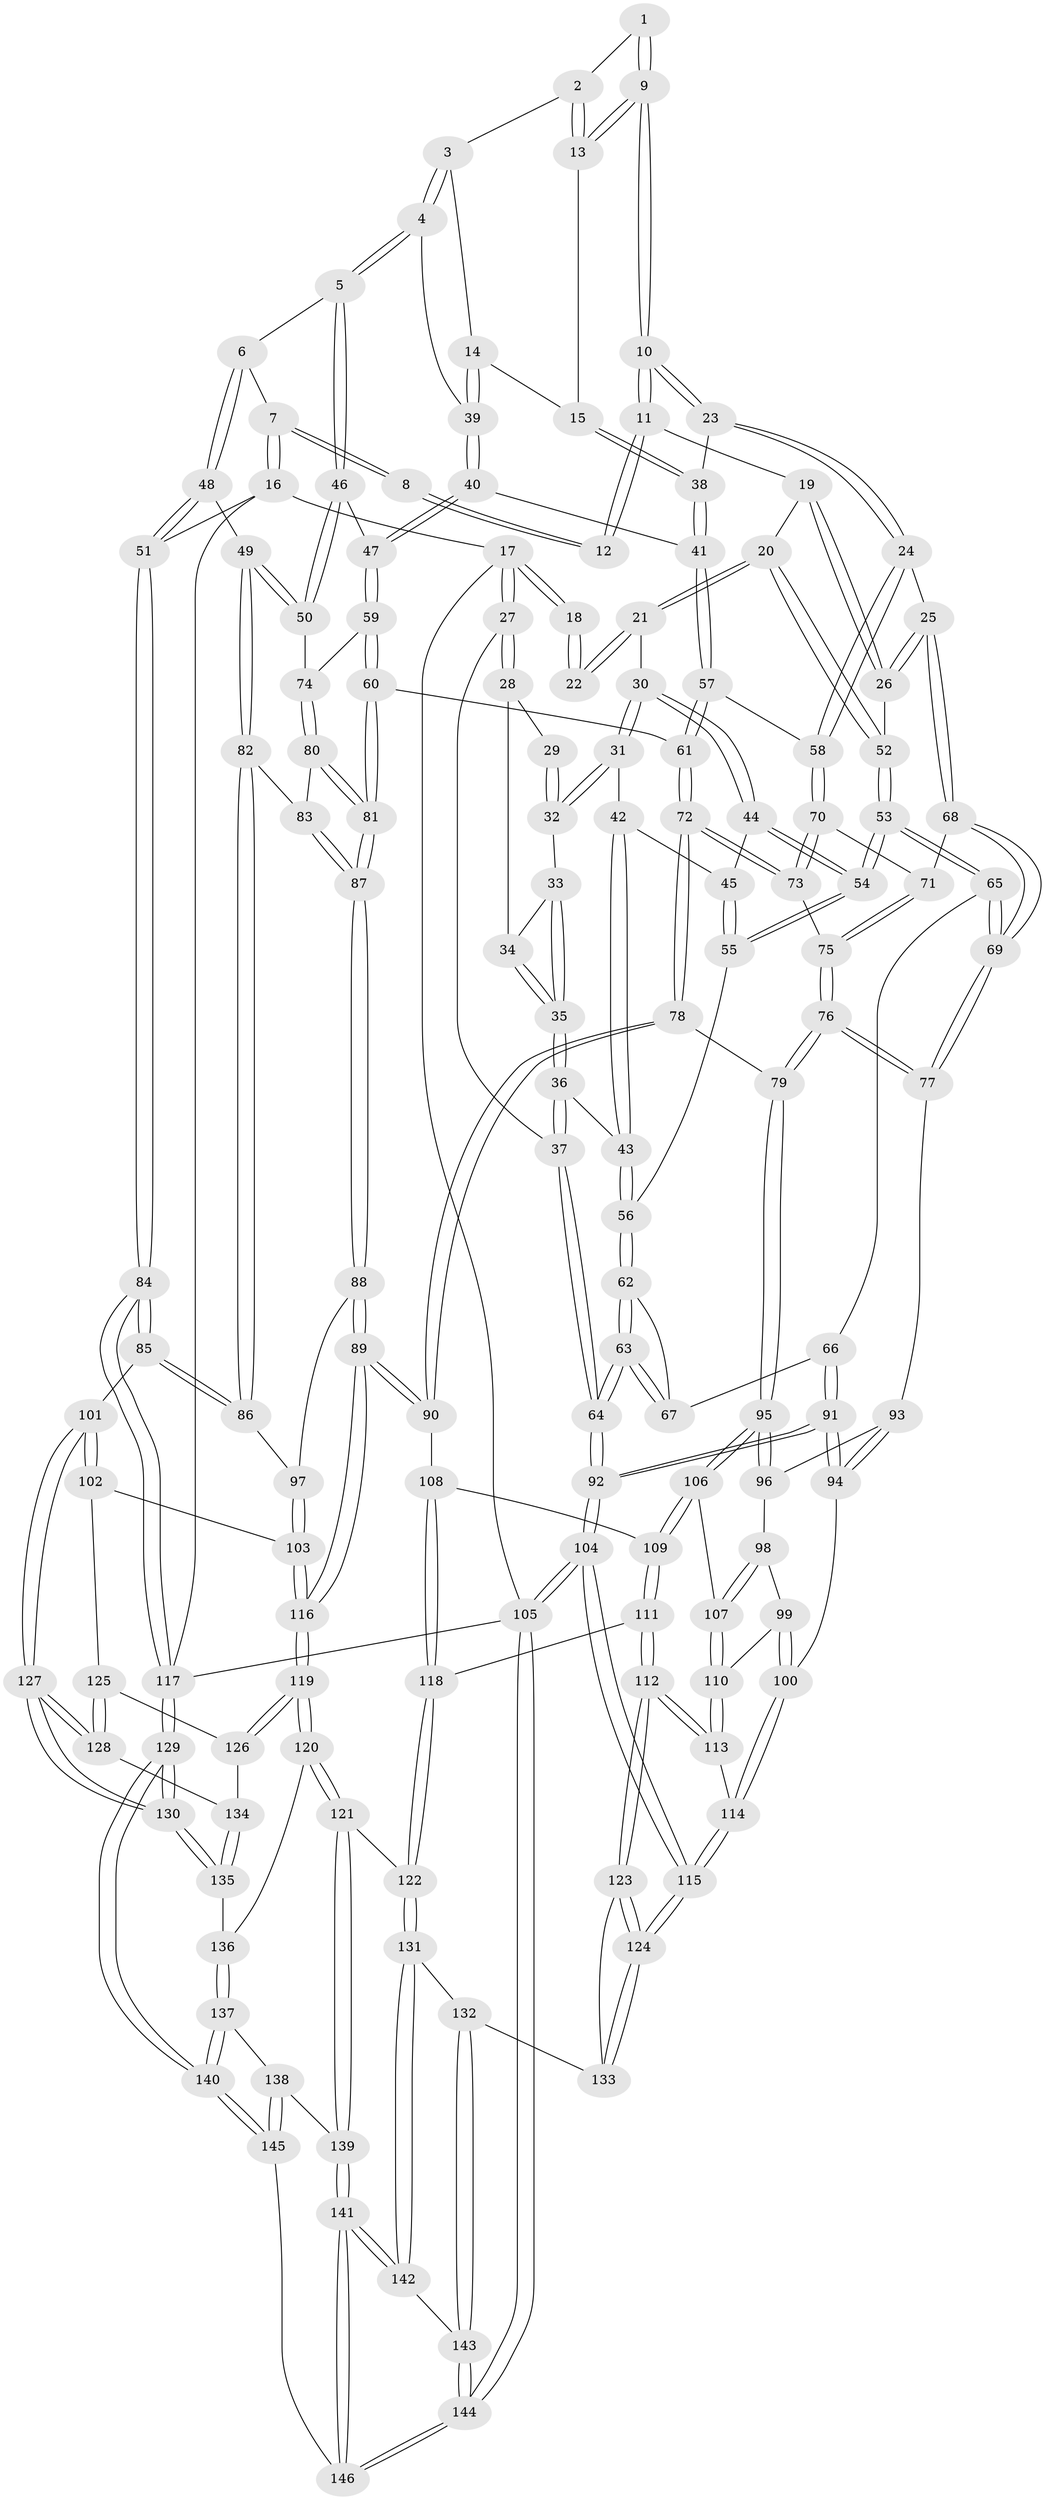 // Generated by graph-tools (version 1.1) at 2025/03/03/09/25 03:03:28]
// undirected, 146 vertices, 362 edges
graph export_dot {
graph [start="1"]
  node [color=gray90,style=filled];
  1 [pos="+0.6157107531636651+0"];
  2 [pos="+0.6556298577860245+0.010845753853470025"];
  3 [pos="+0.6782455556048533+0.04554339854803885"];
  4 [pos="+0.8298826636609846+0.15829374979966265"];
  5 [pos="+0.8371670229856996+0.15941315978161782"];
  6 [pos="+0.8584063150431307+0.15370082734109444"];
  7 [pos="+1+0"];
  8 [pos="+0.5973528117659045+0"];
  9 [pos="+0.5461617504819776+0.17245244504903656"];
  10 [pos="+0.5082015676560827+0.2003033384545965"];
  11 [pos="+0.38752668520889816+0"];
  12 [pos="+0.38073725309363593+0"];
  13 [pos="+0.6033188480745887+0.15764783705117705"];
  14 [pos="+0.6723658791519179+0.17822779743652756"];
  15 [pos="+0.6488969280314218+0.1755631492726699"];
  16 [pos="+1+0"];
  17 [pos="+0+0"];
  18 [pos="+0.15116145283645455+0"];
  19 [pos="+0.36325648664279847+0.03742252998162246"];
  20 [pos="+0.2767985004432505+0.21349024089352928"];
  21 [pos="+0.24796019499262317+0.2086166866181612"];
  22 [pos="+0.15836419900132884+0.10587435763961184"];
  23 [pos="+0.5054593128475733+0.21365734321454957"];
  24 [pos="+0.4483521563083317+0.2849044499431142"];
  25 [pos="+0.42288682707621517+0.2874167417557287"];
  26 [pos="+0.41328209667817467+0.2824527895437222"];
  27 [pos="+0+0"];
  28 [pos="+0.023508306158429776+0.15254908772823683"];
  29 [pos="+0.15682869306530767+0.10752138247546145"];
  30 [pos="+0.20645775976842556+0.23818684245928376"];
  31 [pos="+0.11197418748938134+0.21171153490114422"];
  32 [pos="+0.10444626479577002+0.19646884928346733"];
  33 [pos="+0.08729932000720074+0.19722896589384928"];
  34 [pos="+0.04334280586954376+0.173125953499612"];
  35 [pos="+0.023404479172791627+0.26792896966225005"];
  36 [pos="+0.009778192982170492+0.2895407982632026"];
  37 [pos="+0+0.33206571800982154"];
  38 [pos="+0.5946067510193855+0.24949715442843878"];
  39 [pos="+0.6953811961380563+0.19853099597575993"];
  40 [pos="+0.6718094363699489+0.286146006590555"];
  41 [pos="+0.650982875232031+0.2897411909905104"];
  42 [pos="+0.11043606549876182+0.25039014659077335"];
  43 [pos="+0.0671058662619053+0.3015982747374152"];
  44 [pos="+0.19667822075214386+0.25158082089183315"];
  45 [pos="+0.1606517862269833+0.27066501499021023"];
  46 [pos="+0.7601693589028724+0.3302948679392904"];
  47 [pos="+0.739867323419863+0.33397256138175047"];
  48 [pos="+0.9735419355769998+0.31892922704615007"];
  49 [pos="+0.8912627447580541+0.38969560889399135"];
  50 [pos="+0.8272432466029248+0.36506262917784593"];
  51 [pos="+1+0.33011385237409524"];
  52 [pos="+0.30905341756788407+0.24975982041619077"];
  53 [pos="+0.22988986552744486+0.39452199989803177"];
  54 [pos="+0.20159169483641087+0.36261636654864565"];
  55 [pos="+0.13284882029620884+0.3277137459882473"];
  56 [pos="+0.10082908921472637+0.3310005407140932"];
  57 [pos="+0.6138493593197851+0.3338430309111454"];
  58 [pos="+0.45086660112548077+0.28795008679020057"];
  59 [pos="+0.7153242971922157+0.3875621138782306"];
  60 [pos="+0.6213980365309021+0.43957471209390053"];
  61 [pos="+0.5969648695199764+0.42933136128568017"];
  62 [pos="+0.09130534061261832+0.39544221108735383"];
  63 [pos="+0+0.5018403892331812"];
  64 [pos="+0+0.5053287642971698"];
  65 [pos="+0.2354219625487655+0.43043754148288726"];
  66 [pos="+0.17081107192921757+0.4542453542420833"];
  67 [pos="+0.16146692025130532+0.4498500328763141"];
  68 [pos="+0.3645322288826189+0.3989431407389892"];
  69 [pos="+0.28202182578719065+0.4598606907374257"];
  70 [pos="+0.5034436002545827+0.389649122146618"];
  71 [pos="+0.4020753708893121+0.42754018256806103"];
  72 [pos="+0.5538586593406419+0.4370281683800095"];
  73 [pos="+0.5047437949334338+0.39198790154463703"];
  74 [pos="+0.7484521272303588+0.4534039648683565"];
  75 [pos="+0.42992752793620426+0.45160695120702576"];
  76 [pos="+0.44167330626680373+0.5352089030986437"];
  77 [pos="+0.28831918071901386+0.47732332460461396"];
  78 [pos="+0.4929019603707373+0.5564431303722333"];
  79 [pos="+0.4667764271254749+0.5598827973540292"];
  80 [pos="+0.7487300029060137+0.45439382512479354"];
  81 [pos="+0.6704439888788097+0.5183891345416356"];
  82 [pos="+0.8748012108170239+0.49078397396390244"];
  83 [pos="+0.8160232747219998+0.4900773955224276"];
  84 [pos="+1+0.6569651355892063"];
  85 [pos="+1+0.6471257004418743"];
  86 [pos="+0.8817931230731154+0.505765910686123"];
  87 [pos="+0.6789043548179755+0.582747468108529"];
  88 [pos="+0.6723649220955528+0.619152108916358"];
  89 [pos="+0.6537768368840198+0.6571949139316493"];
  90 [pos="+0.6298128497381213+0.6512709567279654"];
  91 [pos="+0.0425929568694378+0.6910886914006453"];
  92 [pos="+0+0.8442942860451499"];
  93 [pos="+0.2836510743885041+0.5086152767661027"];
  94 [pos="+0.21326391998251734+0.6337842815518032"];
  95 [pos="+0.45254014447216057+0.578103147929522"];
  96 [pos="+0.3382828699050257+0.5857993529105795"];
  97 [pos="+0.8150637725920018+0.5796343773640561"];
  98 [pos="+0.3348754625532316+0.6036663205495133"];
  99 [pos="+0.3150107834281146+0.6351269753840437"];
  100 [pos="+0.21620532308634974+0.6349116426645474"];
  101 [pos="+0.924963934784299+0.7068666147058339"];
  102 [pos="+0.8718351928173332+0.7103844096974996"];
  103 [pos="+0.8419671706269664+0.6995060608648975"];
  104 [pos="+0+1"];
  105 [pos="+0+1"];
  106 [pos="+0.43417561818610195+0.6213873720101024"];
  107 [pos="+0.3928157830398347+0.6388150409663348"];
  108 [pos="+0.5003946904220002+0.7140403658411681"];
  109 [pos="+0.43713120407134554+0.6379520924019"];
  110 [pos="+0.350716759485288+0.6709657100307561"];
  111 [pos="+0.40036900268977227+0.7705659116530915"];
  112 [pos="+0.3970042679060059+0.7727498281106975"];
  113 [pos="+0.34428045317314626+0.7369104145652094"];
  114 [pos="+0.3245272932437448+0.7375343473907474"];
  115 [pos="+0+1"];
  116 [pos="+0.6669426045810852+0.6837444416916565"];
  117 [pos="+1+1"];
  118 [pos="+0.4750673248696107+0.7528324597270554"];
  119 [pos="+0.6587523560843815+0.7932832913278447"];
  120 [pos="+0.65326768713714+0.8039533703733529"];
  121 [pos="+0.6189167489630858+0.8482572150626159"];
  122 [pos="+0.5895345924553165+0.8568239929639841"];
  123 [pos="+0.39513200584182684+0.8066234334331641"];
  124 [pos="+0+1"];
  125 [pos="+0.824513297995006+0.7893033189039333"];
  126 [pos="+0.7912298126239734+0.8233431081028769"];
  127 [pos="+0.9021832684693524+0.8746186592969405"];
  128 [pos="+0.8996049777978176+0.8741050242603634"];
  129 [pos="+1+1"];
  130 [pos="+1+1"];
  131 [pos="+0.5371324377105717+0.895975789787447"];
  132 [pos="+0.4291536437974188+0.8902121020190039"];
  133 [pos="+0.42904319227066395+0.8901132573947245"];
  134 [pos="+0.8157305135071359+0.8688290801001033"];
  135 [pos="+0.7932417928946279+0.9057620290204172"];
  136 [pos="+0.7797405068727772+0.9139785860406789"];
  137 [pos="+0.7529360465811433+0.963356685316463"];
  138 [pos="+0.6817957323401123+0.940873827933554"];
  139 [pos="+0.6418226952350677+0.8919993345420547"];
  140 [pos="+0.9581712987128471+1"];
  141 [pos="+0.561616107137444+1"];
  142 [pos="+0.537131597687233+0.896021867735052"];
  143 [pos="+0.3819171833762356+1"];
  144 [pos="+0.35391046463859627+1"];
  145 [pos="+0.6142748406414101+1"];
  146 [pos="+0.5615632661968066+1"];
  1 -- 2;
  1 -- 9;
  1 -- 9;
  2 -- 3;
  2 -- 13;
  2 -- 13;
  3 -- 4;
  3 -- 4;
  3 -- 14;
  4 -- 5;
  4 -- 5;
  4 -- 39;
  5 -- 6;
  5 -- 46;
  5 -- 46;
  6 -- 7;
  6 -- 48;
  6 -- 48;
  7 -- 8;
  7 -- 8;
  7 -- 16;
  7 -- 16;
  8 -- 12;
  8 -- 12;
  9 -- 10;
  9 -- 10;
  9 -- 13;
  9 -- 13;
  10 -- 11;
  10 -- 11;
  10 -- 23;
  10 -- 23;
  11 -- 12;
  11 -- 12;
  11 -- 19;
  13 -- 15;
  14 -- 15;
  14 -- 39;
  14 -- 39;
  15 -- 38;
  15 -- 38;
  16 -- 17;
  16 -- 51;
  16 -- 117;
  17 -- 18;
  17 -- 18;
  17 -- 27;
  17 -- 27;
  17 -- 105;
  18 -- 22;
  18 -- 22;
  19 -- 20;
  19 -- 26;
  19 -- 26;
  20 -- 21;
  20 -- 21;
  20 -- 52;
  20 -- 52;
  21 -- 22;
  21 -- 22;
  21 -- 30;
  23 -- 24;
  23 -- 24;
  23 -- 38;
  24 -- 25;
  24 -- 58;
  24 -- 58;
  25 -- 26;
  25 -- 26;
  25 -- 68;
  25 -- 68;
  26 -- 52;
  27 -- 28;
  27 -- 28;
  27 -- 37;
  28 -- 29;
  28 -- 34;
  29 -- 32;
  29 -- 32;
  30 -- 31;
  30 -- 31;
  30 -- 44;
  30 -- 44;
  31 -- 32;
  31 -- 32;
  31 -- 42;
  32 -- 33;
  33 -- 34;
  33 -- 35;
  33 -- 35;
  34 -- 35;
  34 -- 35;
  35 -- 36;
  35 -- 36;
  36 -- 37;
  36 -- 37;
  36 -- 43;
  37 -- 64;
  37 -- 64;
  38 -- 41;
  38 -- 41;
  39 -- 40;
  39 -- 40;
  40 -- 41;
  40 -- 47;
  40 -- 47;
  41 -- 57;
  41 -- 57;
  42 -- 43;
  42 -- 43;
  42 -- 45;
  43 -- 56;
  43 -- 56;
  44 -- 45;
  44 -- 54;
  44 -- 54;
  45 -- 55;
  45 -- 55;
  46 -- 47;
  46 -- 50;
  46 -- 50;
  47 -- 59;
  47 -- 59;
  48 -- 49;
  48 -- 51;
  48 -- 51;
  49 -- 50;
  49 -- 50;
  49 -- 82;
  49 -- 82;
  50 -- 74;
  51 -- 84;
  51 -- 84;
  52 -- 53;
  52 -- 53;
  53 -- 54;
  53 -- 54;
  53 -- 65;
  53 -- 65;
  54 -- 55;
  54 -- 55;
  55 -- 56;
  56 -- 62;
  56 -- 62;
  57 -- 58;
  57 -- 61;
  57 -- 61;
  58 -- 70;
  58 -- 70;
  59 -- 60;
  59 -- 60;
  59 -- 74;
  60 -- 61;
  60 -- 81;
  60 -- 81;
  61 -- 72;
  61 -- 72;
  62 -- 63;
  62 -- 63;
  62 -- 67;
  63 -- 64;
  63 -- 64;
  63 -- 67;
  63 -- 67;
  64 -- 92;
  64 -- 92;
  65 -- 66;
  65 -- 69;
  65 -- 69;
  66 -- 67;
  66 -- 91;
  66 -- 91;
  68 -- 69;
  68 -- 69;
  68 -- 71;
  69 -- 77;
  69 -- 77;
  70 -- 71;
  70 -- 73;
  70 -- 73;
  71 -- 75;
  71 -- 75;
  72 -- 73;
  72 -- 73;
  72 -- 78;
  72 -- 78;
  73 -- 75;
  74 -- 80;
  74 -- 80;
  75 -- 76;
  75 -- 76;
  76 -- 77;
  76 -- 77;
  76 -- 79;
  76 -- 79;
  77 -- 93;
  78 -- 79;
  78 -- 90;
  78 -- 90;
  79 -- 95;
  79 -- 95;
  80 -- 81;
  80 -- 81;
  80 -- 83;
  81 -- 87;
  81 -- 87;
  82 -- 83;
  82 -- 86;
  82 -- 86;
  83 -- 87;
  83 -- 87;
  84 -- 85;
  84 -- 85;
  84 -- 117;
  84 -- 117;
  85 -- 86;
  85 -- 86;
  85 -- 101;
  86 -- 97;
  87 -- 88;
  87 -- 88;
  88 -- 89;
  88 -- 89;
  88 -- 97;
  89 -- 90;
  89 -- 90;
  89 -- 116;
  89 -- 116;
  90 -- 108;
  91 -- 92;
  91 -- 92;
  91 -- 94;
  91 -- 94;
  92 -- 104;
  92 -- 104;
  93 -- 94;
  93 -- 94;
  93 -- 96;
  94 -- 100;
  95 -- 96;
  95 -- 96;
  95 -- 106;
  95 -- 106;
  96 -- 98;
  97 -- 103;
  97 -- 103;
  98 -- 99;
  98 -- 107;
  98 -- 107;
  99 -- 100;
  99 -- 100;
  99 -- 110;
  100 -- 114;
  100 -- 114;
  101 -- 102;
  101 -- 102;
  101 -- 127;
  101 -- 127;
  102 -- 103;
  102 -- 125;
  103 -- 116;
  103 -- 116;
  104 -- 105;
  104 -- 105;
  104 -- 115;
  104 -- 115;
  105 -- 144;
  105 -- 144;
  105 -- 117;
  106 -- 107;
  106 -- 109;
  106 -- 109;
  107 -- 110;
  107 -- 110;
  108 -- 109;
  108 -- 118;
  108 -- 118;
  109 -- 111;
  109 -- 111;
  110 -- 113;
  110 -- 113;
  111 -- 112;
  111 -- 112;
  111 -- 118;
  112 -- 113;
  112 -- 113;
  112 -- 123;
  112 -- 123;
  113 -- 114;
  114 -- 115;
  114 -- 115;
  115 -- 124;
  115 -- 124;
  116 -- 119;
  116 -- 119;
  117 -- 129;
  117 -- 129;
  118 -- 122;
  118 -- 122;
  119 -- 120;
  119 -- 120;
  119 -- 126;
  119 -- 126;
  120 -- 121;
  120 -- 121;
  120 -- 136;
  121 -- 122;
  121 -- 139;
  121 -- 139;
  122 -- 131;
  122 -- 131;
  123 -- 124;
  123 -- 124;
  123 -- 133;
  124 -- 133;
  124 -- 133;
  125 -- 126;
  125 -- 128;
  125 -- 128;
  126 -- 134;
  127 -- 128;
  127 -- 128;
  127 -- 130;
  127 -- 130;
  128 -- 134;
  129 -- 130;
  129 -- 130;
  129 -- 140;
  129 -- 140;
  130 -- 135;
  130 -- 135;
  131 -- 132;
  131 -- 142;
  131 -- 142;
  132 -- 133;
  132 -- 143;
  132 -- 143;
  134 -- 135;
  134 -- 135;
  135 -- 136;
  136 -- 137;
  136 -- 137;
  137 -- 138;
  137 -- 140;
  137 -- 140;
  138 -- 139;
  138 -- 145;
  138 -- 145;
  139 -- 141;
  139 -- 141;
  140 -- 145;
  140 -- 145;
  141 -- 142;
  141 -- 142;
  141 -- 146;
  141 -- 146;
  142 -- 143;
  143 -- 144;
  143 -- 144;
  144 -- 146;
  144 -- 146;
  145 -- 146;
}
